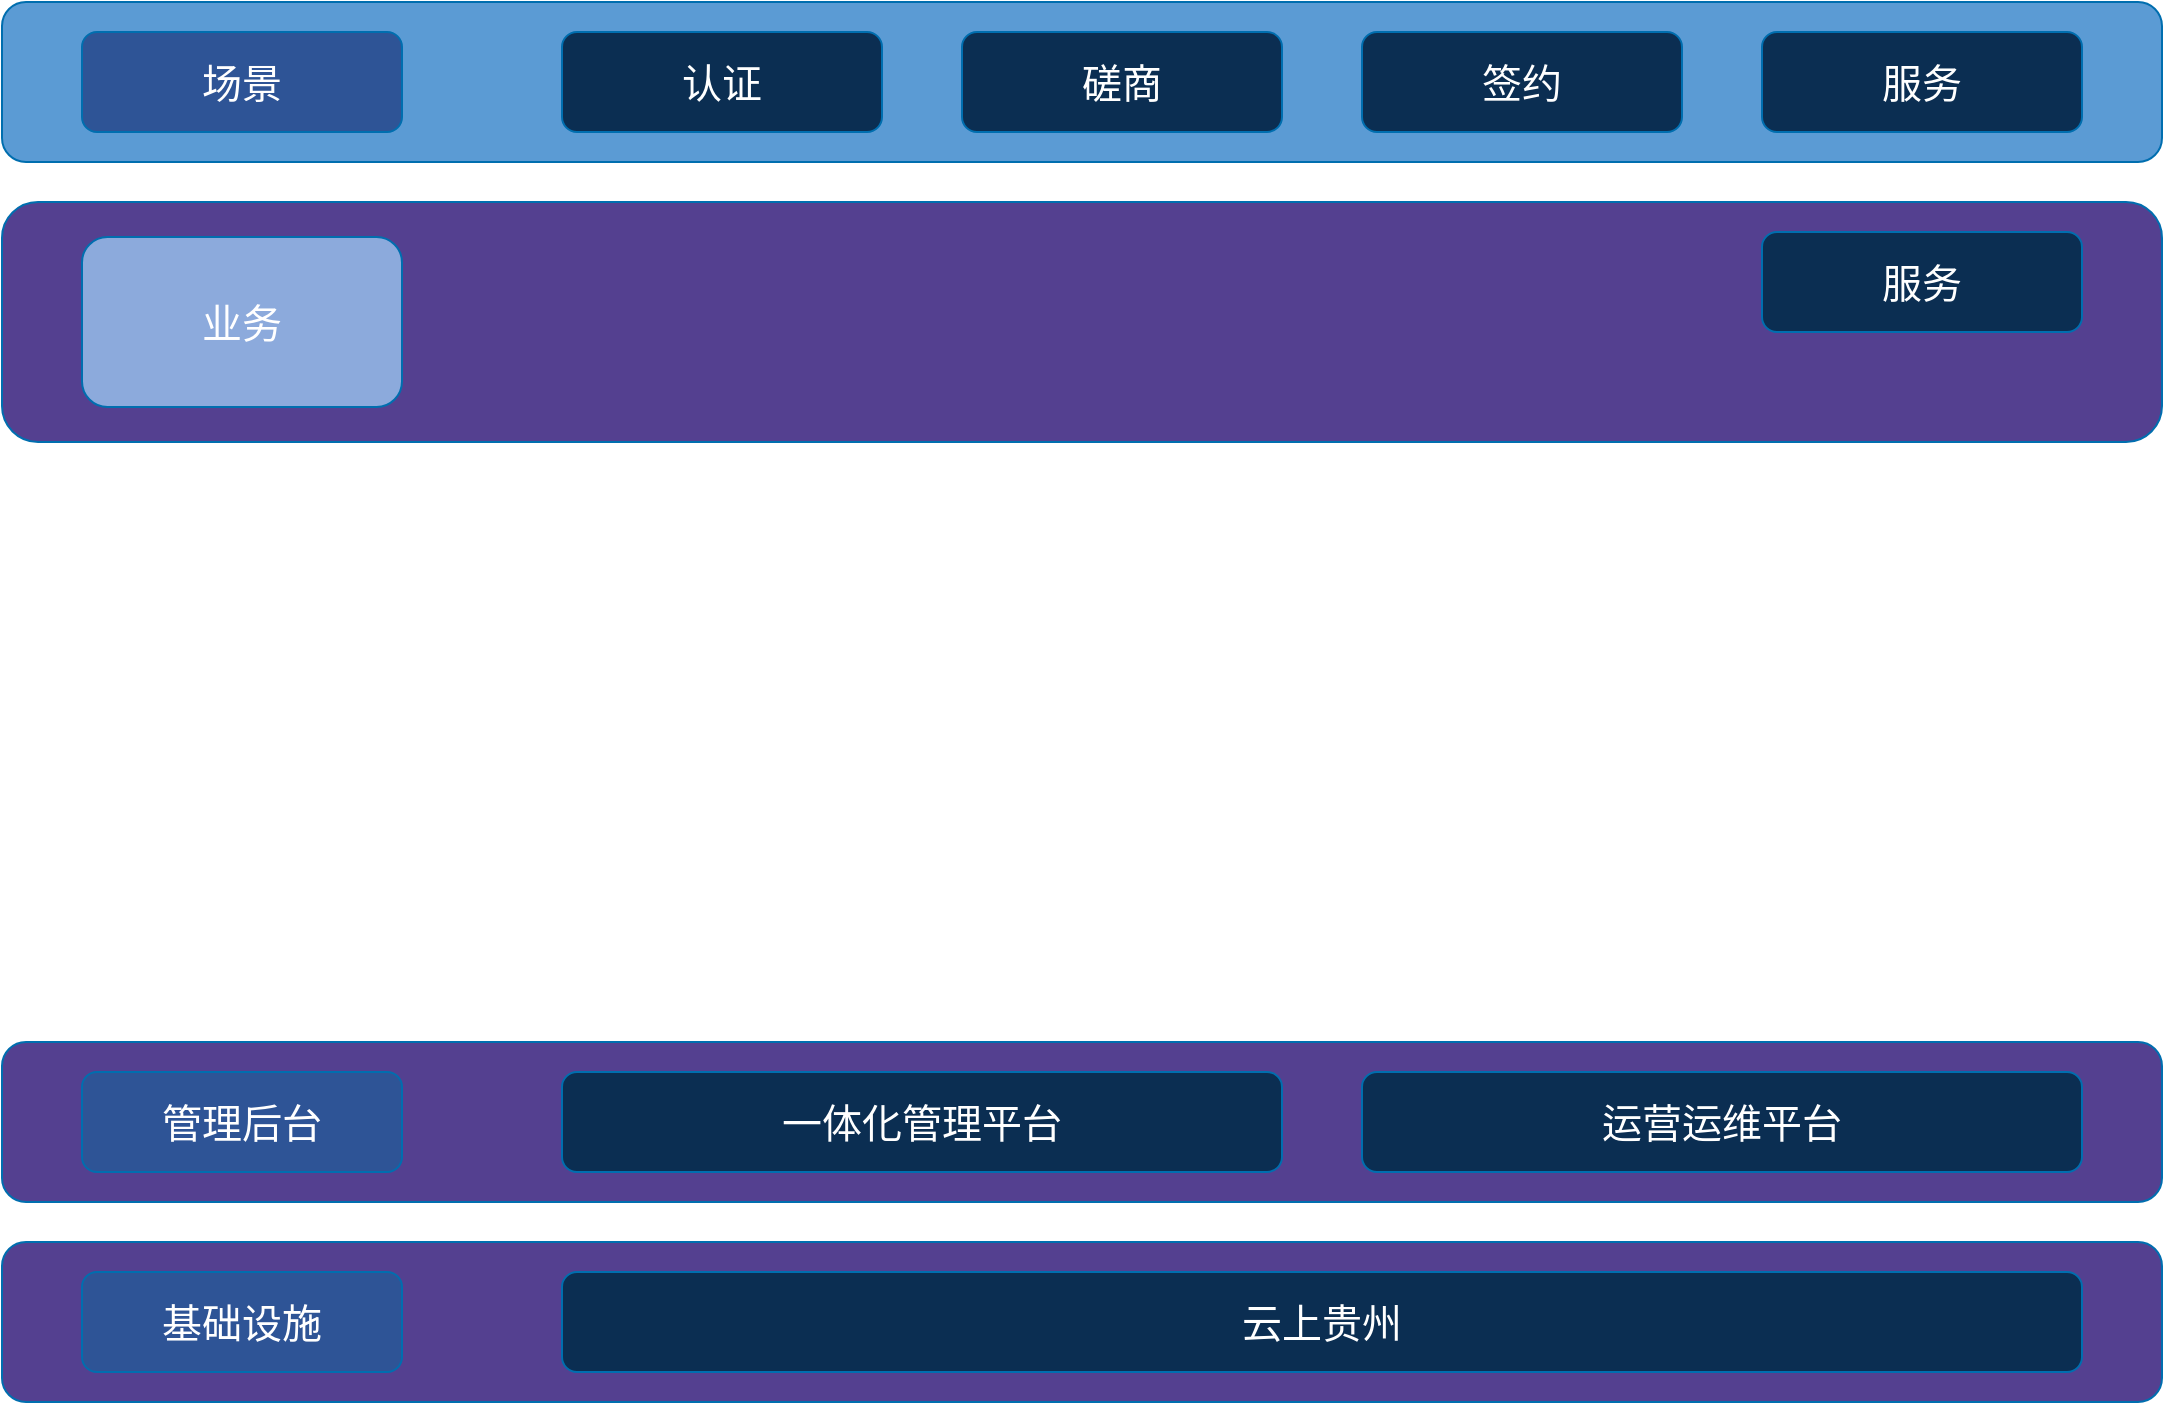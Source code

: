 <mxfile version="15.9.1" type="github">
  <diagram id="HFCnj8aLhszsA6gR-yzJ" name="产品矩阵">
    <mxGraphModel dx="1422" dy="769" grid="1" gridSize="10" guides="1" tooltips="1" connect="1" arrows="1" fold="1" page="1" pageScale="1" pageWidth="827" pageHeight="1169" math="0" shadow="0">
      <root>
        <mxCell id="0" />
        <mxCell id="1" parent="0" />
        <mxCell id="byi06CO_j5vsrsdqkOMh-2" value="" style="rounded=1;whiteSpace=wrap;html=1;fillColor=#5B9BD4;fontColor=#ffffff;strokeColor=#006EAF;" vertex="1" parent="1">
          <mxGeometry x="80" y="40" width="1080" height="80" as="geometry" />
        </mxCell>
        <mxCell id="byi06CO_j5vsrsdqkOMh-3" value="场景" style="rounded=1;whiteSpace=wrap;html=1;fillColor=#2E5496;fontColor=#ffffff;strokeColor=#006EAF;fontSize=20;fontFamily=黑体;" vertex="1" parent="1">
          <mxGeometry x="120" y="55" width="160" height="50" as="geometry" />
        </mxCell>
        <mxCell id="byi06CO_j5vsrsdqkOMh-4" value="磋商" style="rounded=1;whiteSpace=wrap;html=1;fillColor=#0B2E52;fontColor=#ffffff;strokeColor=#006EAF;fontSize=20;fontFamily=黑体;" vertex="1" parent="1">
          <mxGeometry x="560" y="55" width="160" height="50" as="geometry" />
        </mxCell>
        <mxCell id="byi06CO_j5vsrsdqkOMh-5" value="签约" style="rounded=1;whiteSpace=wrap;html=1;fillColor=#0B2E52;fontColor=#ffffff;strokeColor=#006EAF;fontSize=20;fontFamily=黑体;" vertex="1" parent="1">
          <mxGeometry x="760" y="55" width="160" height="50" as="geometry" />
        </mxCell>
        <mxCell id="byi06CO_j5vsrsdqkOMh-6" value="服务" style="rounded=1;whiteSpace=wrap;html=1;fillColor=#0B2E52;fontColor=#ffffff;strokeColor=#006EAF;fontSize=20;fontFamily=黑体;" vertex="1" parent="1">
          <mxGeometry x="960" y="55" width="160" height="50" as="geometry" />
        </mxCell>
        <mxCell id="byi06CO_j5vsrsdqkOMh-7" value="认证" style="rounded=1;whiteSpace=wrap;html=1;fillColor=#0B2E52;fontColor=#ffffff;strokeColor=#006EAF;fontSize=20;fontFamily=黑体;" vertex="1" parent="1">
          <mxGeometry x="360" y="55" width="160" height="50" as="geometry" />
        </mxCell>
        <mxCell id="byi06CO_j5vsrsdqkOMh-8" value="" style="rounded=1;whiteSpace=wrap;html=1;fillColor=#544090;fontColor=#ffffff;strokeColor=#006EAF;" vertex="1" parent="1">
          <mxGeometry x="80" y="140" width="1080" height="120" as="geometry" />
        </mxCell>
        <mxCell id="byi06CO_j5vsrsdqkOMh-9" value="业务" style="rounded=1;whiteSpace=wrap;html=1;fillColor=#8CAADC;fontColor=#ffffff;strokeColor=#006EAF;fontSize=20;fontFamily=黑体;" vertex="1" parent="1">
          <mxGeometry x="120" y="157.5" width="160" height="85" as="geometry" />
        </mxCell>
        <mxCell id="byi06CO_j5vsrsdqkOMh-13" value="服务" style="rounded=1;whiteSpace=wrap;html=1;fillColor=#0B2E52;fontColor=#ffffff;strokeColor=#006EAF;fontSize=20;fontFamily=黑体;" vertex="1" parent="1">
          <mxGeometry x="960" y="155" width="160" height="50" as="geometry" />
        </mxCell>
        <mxCell id="byi06CO_j5vsrsdqkOMh-15" value="" style="rounded=1;whiteSpace=wrap;html=1;fillColor=#544090;fontColor=#ffffff;strokeColor=#006EAF;" vertex="1" parent="1">
          <mxGeometry x="80" y="560" width="1080" height="80" as="geometry" />
        </mxCell>
        <mxCell id="byi06CO_j5vsrsdqkOMh-16" value="管理后台" style="rounded=1;whiteSpace=wrap;html=1;fillColor=#2E5496;fontColor=#ffffff;strokeColor=#006EAF;fontSize=20;fontFamily=黑体;" vertex="1" parent="1">
          <mxGeometry x="120" y="575" width="160" height="50" as="geometry" />
        </mxCell>
        <mxCell id="byi06CO_j5vsrsdqkOMh-17" value="一体化管理平台" style="rounded=1;whiteSpace=wrap;html=1;fillColor=#0B2E52;fontColor=#ffffff;strokeColor=#006EAF;fontSize=20;fontFamily=黑体;" vertex="1" parent="1">
          <mxGeometry x="360" y="575" width="360" height="50" as="geometry" />
        </mxCell>
        <mxCell id="byi06CO_j5vsrsdqkOMh-18" value="运营运维平台" style="rounded=1;whiteSpace=wrap;html=1;fillColor=#0B2E52;fontColor=#ffffff;strokeColor=#006EAF;fontSize=20;fontFamily=黑体;" vertex="1" parent="1">
          <mxGeometry x="760" y="575" width="360" height="50" as="geometry" />
        </mxCell>
        <mxCell id="byi06CO_j5vsrsdqkOMh-19" value="" style="rounded=1;whiteSpace=wrap;html=1;fillColor=#544090;fontColor=#ffffff;strokeColor=#006EAF;" vertex="1" parent="1">
          <mxGeometry x="80" y="660" width="1080" height="80" as="geometry" />
        </mxCell>
        <mxCell id="byi06CO_j5vsrsdqkOMh-20" value="基础设施" style="rounded=1;whiteSpace=wrap;html=1;fillColor=#2E5496;fontColor=#ffffff;strokeColor=#006EAF;fontSize=20;fontFamily=黑体;" vertex="1" parent="1">
          <mxGeometry x="120" y="675" width="160" height="50" as="geometry" />
        </mxCell>
        <mxCell id="byi06CO_j5vsrsdqkOMh-21" value="云上贵州" style="rounded=1;whiteSpace=wrap;html=1;fillColor=#0B2E52;fontColor=#ffffff;strokeColor=#006EAF;fontSize=20;fontFamily=黑体;" vertex="1" parent="1">
          <mxGeometry x="360" y="675" width="760" height="50" as="geometry" />
        </mxCell>
      </root>
    </mxGraphModel>
  </diagram>
</mxfile>
